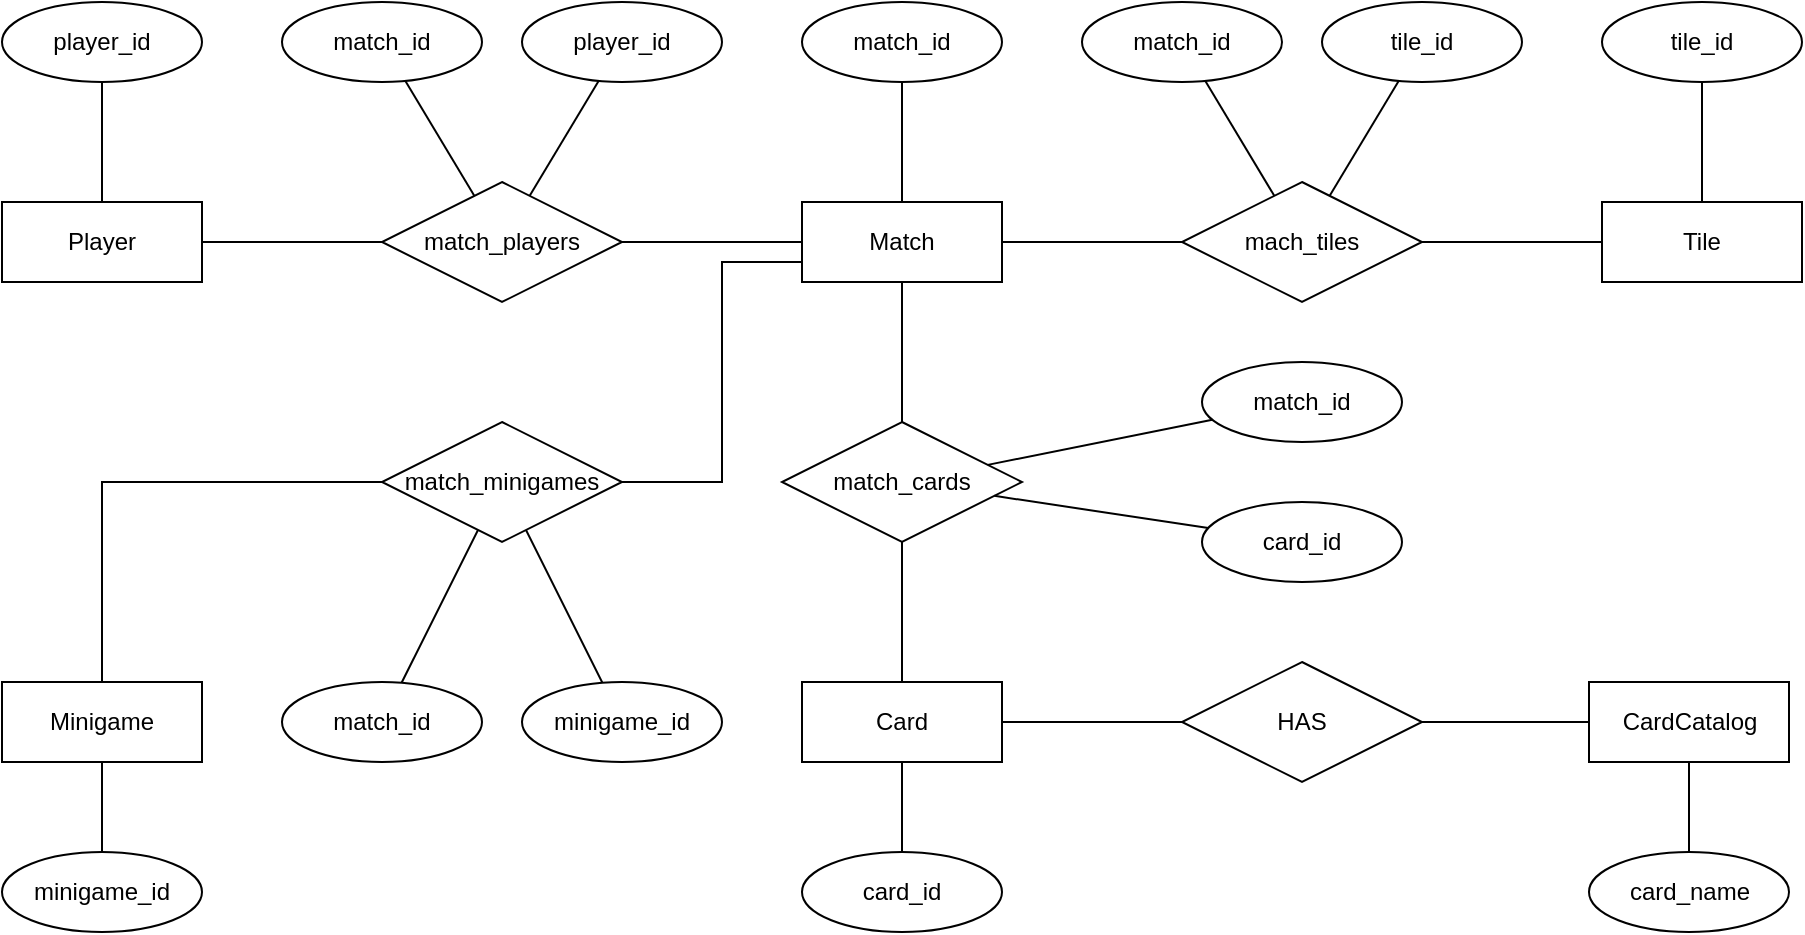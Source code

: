 <mxfile version="24.7.8">
  <diagram name="Página-1" id="SvWeqO9nMOtoNrPNNsVn">
    <mxGraphModel dx="1301" dy="674" grid="1" gridSize="10" guides="1" tooltips="1" connect="1" arrows="1" fold="1" page="1" pageScale="1" pageWidth="827" pageHeight="1169" math="0" shadow="0">
      <root>
        <mxCell id="0" />
        <mxCell id="1" parent="0" />
        <mxCell id="ZhLPCW02_AYtYWW3Vn-X-1" value="Player" style="whiteSpace=wrap;html=1;align=center;" parent="1" vertex="1">
          <mxGeometry x="-710" y="220" width="100" height="40" as="geometry" />
        </mxCell>
        <mxCell id="ZhLPCW02_AYtYWW3Vn-X-3" value="Match" style="whiteSpace=wrap;html=1;align=center;" parent="1" vertex="1">
          <mxGeometry x="-310" y="220" width="100" height="40" as="geometry" />
        </mxCell>
        <mxCell id="ZhLPCW02_AYtYWW3Vn-X-5" value="" style="endArrow=none;html=1;rounded=0;" parent="1" source="ZhLPCW02_AYtYWW3Vn-X-1" target="ZhLPCW02_AYtYWW3Vn-X-12" edge="1">
          <mxGeometry relative="1" as="geometry">
            <mxPoint x="-530" y="310" as="sourcePoint" />
            <mxPoint x="-370" y="310" as="targetPoint" />
          </mxGeometry>
        </mxCell>
        <mxCell id="ZhLPCW02_AYtYWW3Vn-X-6" value="" style="endArrow=none;html=1;rounded=0;" parent="1" source="ZhLPCW02_AYtYWW3Vn-X-12" target="ZhLPCW02_AYtYWW3Vn-X-3" edge="1">
          <mxGeometry relative="1" as="geometry">
            <mxPoint x="-570" y="250" as="sourcePoint" />
            <mxPoint x="-490" y="250" as="targetPoint" />
          </mxGeometry>
        </mxCell>
        <mxCell id="ZhLPCW02_AYtYWW3Vn-X-7" value="match_id" style="ellipse;whiteSpace=wrap;html=1;align=center;" parent="1" vertex="1">
          <mxGeometry x="-570" y="120" width="100" height="40" as="geometry" />
        </mxCell>
        <mxCell id="ZhLPCW02_AYtYWW3Vn-X-8" value="player_id" style="ellipse;whiteSpace=wrap;html=1;align=center;" parent="1" vertex="1">
          <mxGeometry x="-450" y="120" width="100" height="40" as="geometry" />
        </mxCell>
        <mxCell id="ZhLPCW02_AYtYWW3Vn-X-9" value="" style="endArrow=none;html=1;rounded=0;" parent="1" source="ZhLPCW02_AYtYWW3Vn-X-7" target="ZhLPCW02_AYtYWW3Vn-X-12" edge="1">
          <mxGeometry relative="1" as="geometry">
            <mxPoint x="-570" y="250" as="sourcePoint" />
            <mxPoint x="-490" y="250" as="targetPoint" />
          </mxGeometry>
        </mxCell>
        <mxCell id="ZhLPCW02_AYtYWW3Vn-X-10" value="" style="endArrow=none;html=1;rounded=0;" parent="1" source="ZhLPCW02_AYtYWW3Vn-X-8" target="ZhLPCW02_AYtYWW3Vn-X-12" edge="1">
          <mxGeometry relative="1" as="geometry">
            <mxPoint x="-499" y="149" as="sourcePoint" />
            <mxPoint x="-452" y="230" as="targetPoint" />
          </mxGeometry>
        </mxCell>
        <mxCell id="ZhLPCW02_AYtYWW3Vn-X-12" value="match_players" style="shape=rhombus;perimeter=rhombusPerimeter;whiteSpace=wrap;html=1;align=center;" parent="1" vertex="1">
          <mxGeometry x="-520" y="210" width="120" height="60" as="geometry" />
        </mxCell>
        <mxCell id="ZhLPCW02_AYtYWW3Vn-X-13" value="player_id" style="ellipse;whiteSpace=wrap;html=1;align=center;" parent="1" vertex="1">
          <mxGeometry x="-710" y="120" width="100" height="40" as="geometry" />
        </mxCell>
        <mxCell id="ZhLPCW02_AYtYWW3Vn-X-14" value="" style="endArrow=none;html=1;rounded=0;" parent="1" source="ZhLPCW02_AYtYWW3Vn-X-13" target="ZhLPCW02_AYtYWW3Vn-X-1" edge="1">
          <mxGeometry relative="1" as="geometry">
            <mxPoint x="-500" y="150" as="sourcePoint" />
            <mxPoint x="-462" y="226" as="targetPoint" />
          </mxGeometry>
        </mxCell>
        <mxCell id="ZhLPCW02_AYtYWW3Vn-X-15" value="match_id" style="ellipse;whiteSpace=wrap;html=1;align=center;" parent="1" vertex="1">
          <mxGeometry x="-310" y="120" width="100" height="40" as="geometry" />
        </mxCell>
        <mxCell id="ZhLPCW02_AYtYWW3Vn-X-16" value="" style="endArrow=none;html=1;rounded=0;" parent="1" source="ZhLPCW02_AYtYWW3Vn-X-3" target="ZhLPCW02_AYtYWW3Vn-X-15" edge="1">
          <mxGeometry relative="1" as="geometry">
            <mxPoint x="-650" y="170" as="sourcePoint" />
            <mxPoint x="-650" y="230" as="targetPoint" />
          </mxGeometry>
        </mxCell>
        <mxCell id="ZhLPCW02_AYtYWW3Vn-X-17" value="Tile" style="whiteSpace=wrap;html=1;align=center;" parent="1" vertex="1">
          <mxGeometry x="90" y="220" width="100" height="40" as="geometry" />
        </mxCell>
        <mxCell id="ZhLPCW02_AYtYWW3Vn-X-18" value="mach_tiles" style="shape=rhombus;perimeter=rhombusPerimeter;whiteSpace=wrap;html=1;align=center;" parent="1" vertex="1">
          <mxGeometry x="-120" y="210" width="120" height="60" as="geometry" />
        </mxCell>
        <mxCell id="ZhLPCW02_AYtYWW3Vn-X-19" value="" style="endArrow=none;html=1;rounded=0;" parent="1" source="ZhLPCW02_AYtYWW3Vn-X-3" target="ZhLPCW02_AYtYWW3Vn-X-18" edge="1">
          <mxGeometry relative="1" as="geometry">
            <mxPoint x="-250" y="230" as="sourcePoint" />
            <mxPoint x="-250" y="170" as="targetPoint" />
          </mxGeometry>
        </mxCell>
        <mxCell id="ZhLPCW02_AYtYWW3Vn-X-20" value="" style="endArrow=none;html=1;rounded=0;" parent="1" source="ZhLPCW02_AYtYWW3Vn-X-18" target="ZhLPCW02_AYtYWW3Vn-X-17" edge="1">
          <mxGeometry relative="1" as="geometry">
            <mxPoint x="-200" y="250" as="sourcePoint" />
            <mxPoint x="-110" y="250" as="targetPoint" />
          </mxGeometry>
        </mxCell>
        <mxCell id="ZhLPCW02_AYtYWW3Vn-X-21" value="tile_id" style="ellipse;whiteSpace=wrap;html=1;align=center;" parent="1" vertex="1">
          <mxGeometry x="-50" y="120" width="100" height="40" as="geometry" />
        </mxCell>
        <mxCell id="ZhLPCW02_AYtYWW3Vn-X-22" value="match_id" style="ellipse;whiteSpace=wrap;html=1;align=center;" parent="1" vertex="1">
          <mxGeometry x="-170" y="120" width="100" height="40" as="geometry" />
        </mxCell>
        <mxCell id="ZhLPCW02_AYtYWW3Vn-X-23" value="" style="endArrow=none;html=1;rounded=0;" parent="1" source="ZhLPCW02_AYtYWW3Vn-X-18" target="ZhLPCW02_AYtYWW3Vn-X-22" edge="1">
          <mxGeometry relative="1" as="geometry">
            <mxPoint x="-250" y="230" as="sourcePoint" />
            <mxPoint x="-250" y="170" as="targetPoint" />
          </mxGeometry>
        </mxCell>
        <mxCell id="ZhLPCW02_AYtYWW3Vn-X-24" value="" style="endArrow=none;html=1;rounded=0;" parent="1" source="ZhLPCW02_AYtYWW3Vn-X-18" target="ZhLPCW02_AYtYWW3Vn-X-21" edge="1">
          <mxGeometry relative="1" as="geometry">
            <mxPoint x="-64" y="227" as="sourcePoint" />
            <mxPoint x="-98" y="169" as="targetPoint" />
          </mxGeometry>
        </mxCell>
        <mxCell id="ZhLPCW02_AYtYWW3Vn-X-25" value="tile_id" style="ellipse;whiteSpace=wrap;html=1;align=center;" parent="1" vertex="1">
          <mxGeometry x="90" y="120" width="100" height="40" as="geometry" />
        </mxCell>
        <mxCell id="ZhLPCW02_AYtYWW3Vn-X-26" value="" style="endArrow=none;html=1;rounded=0;" parent="1" source="ZhLPCW02_AYtYWW3Vn-X-17" target="ZhLPCW02_AYtYWW3Vn-X-25" edge="1">
          <mxGeometry relative="1" as="geometry">
            <mxPoint x="94" y="217" as="sourcePoint" />
            <mxPoint x="42" y="169" as="targetPoint" />
          </mxGeometry>
        </mxCell>
        <mxCell id="ZhLPCW02_AYtYWW3Vn-X-27" value="CardCatalog" style="whiteSpace=wrap;html=1;align=center;" parent="1" vertex="1">
          <mxGeometry x="83.5" y="460" width="100" height="40" as="geometry" />
        </mxCell>
        <mxCell id="ZhLPCW02_AYtYWW3Vn-X-28" value="card_name" style="ellipse;whiteSpace=wrap;html=1;align=center;" parent="1" vertex="1">
          <mxGeometry x="83.5" y="545" width="100" height="40" as="geometry" />
        </mxCell>
        <mxCell id="ZhLPCW02_AYtYWW3Vn-X-29" value="" style="endArrow=none;html=1;rounded=0;" parent="1" source="ZhLPCW02_AYtYWW3Vn-X-27" target="ZhLPCW02_AYtYWW3Vn-X-28" edge="1">
          <mxGeometry relative="1" as="geometry">
            <mxPoint x="14" y="270" as="sourcePoint" />
            <mxPoint x="14" y="210" as="targetPoint" />
          </mxGeometry>
        </mxCell>
        <mxCell id="ZhLPCW02_AYtYWW3Vn-X-30" value="Card" style="whiteSpace=wrap;html=1;align=center;" parent="1" vertex="1">
          <mxGeometry x="-310" y="460" width="100" height="40" as="geometry" />
        </mxCell>
        <mxCell id="ZhLPCW02_AYtYWW3Vn-X-31" value="HAS" style="shape=rhombus;perimeter=rhombusPerimeter;whiteSpace=wrap;html=1;align=center;" parent="1" vertex="1">
          <mxGeometry x="-120" y="450" width="120" height="60" as="geometry" />
        </mxCell>
        <mxCell id="ZhLPCW02_AYtYWW3Vn-X-33" value="" style="endArrow=none;html=1;rounded=0;" parent="1" source="ZhLPCW02_AYtYWW3Vn-X-31" target="ZhLPCW02_AYtYWW3Vn-X-27" edge="1">
          <mxGeometry relative="1" as="geometry">
            <mxPoint x="-120" y="560" as="sourcePoint" />
            <mxPoint x="40" y="560" as="targetPoint" />
          </mxGeometry>
        </mxCell>
        <mxCell id="ZhLPCW02_AYtYWW3Vn-X-34" value="card_id" style="ellipse;whiteSpace=wrap;html=1;align=center;" parent="1" vertex="1">
          <mxGeometry x="-310" y="545" width="100" height="40" as="geometry" />
        </mxCell>
        <mxCell id="ZhLPCW02_AYtYWW3Vn-X-36" value="" style="endArrow=none;html=1;rounded=0;" parent="1" source="ZhLPCW02_AYtYWW3Vn-X-30" target="ZhLPCW02_AYtYWW3Vn-X-34" edge="1">
          <mxGeometry relative="1" as="geometry">
            <mxPoint x="-190" y="490" as="sourcePoint" />
            <mxPoint x="-110" y="490" as="targetPoint" />
          </mxGeometry>
        </mxCell>
        <mxCell id="ZhLPCW02_AYtYWW3Vn-X-37" value="" style="endArrow=none;html=1;rounded=0;" parent="1" source="ZhLPCW02_AYtYWW3Vn-X-30" target="ZhLPCW02_AYtYWW3Vn-X-31" edge="1">
          <mxGeometry relative="1" as="geometry">
            <mxPoint x="-240" y="510" as="sourcePoint" />
            <mxPoint x="-240" y="580" as="targetPoint" />
          </mxGeometry>
        </mxCell>
        <mxCell id="ZhLPCW02_AYtYWW3Vn-X-38" value="match_cards" style="shape=rhombus;perimeter=rhombusPerimeter;whiteSpace=wrap;html=1;align=center;" parent="1" vertex="1">
          <mxGeometry x="-320" y="330" width="120" height="60" as="geometry" />
        </mxCell>
        <mxCell id="ZhLPCW02_AYtYWW3Vn-X-39" value="" style="endArrow=none;html=1;rounded=0;" parent="1" source="ZhLPCW02_AYtYWW3Vn-X-3" target="ZhLPCW02_AYtYWW3Vn-X-38" edge="1">
          <mxGeometry relative="1" as="geometry">
            <mxPoint x="-200" y="250" as="sourcePoint" />
            <mxPoint x="-110" y="250" as="targetPoint" />
          </mxGeometry>
        </mxCell>
        <mxCell id="ZhLPCW02_AYtYWW3Vn-X-40" value="" style="endArrow=none;html=1;rounded=0;" parent="1" source="ZhLPCW02_AYtYWW3Vn-X-38" target="ZhLPCW02_AYtYWW3Vn-X-30" edge="1">
          <mxGeometry relative="1" as="geometry">
            <mxPoint x="-260.67" y="390" as="sourcePoint" />
            <mxPoint x="-260.67" y="460" as="targetPoint" />
          </mxGeometry>
        </mxCell>
        <mxCell id="ZhLPCW02_AYtYWW3Vn-X-41" value="Minigame" style="whiteSpace=wrap;html=1;align=center;" parent="1" vertex="1">
          <mxGeometry x="-710" y="460" width="100" height="40" as="geometry" />
        </mxCell>
        <mxCell id="ZhLPCW02_AYtYWW3Vn-X-42" value="minigame_id" style="ellipse;whiteSpace=wrap;html=1;align=center;" parent="1" vertex="1">
          <mxGeometry x="-710" y="545" width="100" height="40" as="geometry" />
        </mxCell>
        <mxCell id="ZhLPCW02_AYtYWW3Vn-X-44" value="" style="endArrow=none;html=1;rounded=0;" parent="1" source="ZhLPCW02_AYtYWW3Vn-X-41" target="ZhLPCW02_AYtYWW3Vn-X-42" edge="1">
          <mxGeometry relative="1" as="geometry">
            <mxPoint x="-650" y="170" as="sourcePoint" />
            <mxPoint x="-650" y="230" as="targetPoint" />
          </mxGeometry>
        </mxCell>
        <mxCell id="ZhLPCW02_AYtYWW3Vn-X-45" value="match_minigames" style="shape=rhombus;perimeter=rhombusPerimeter;whiteSpace=wrap;html=1;align=center;" parent="1" vertex="1">
          <mxGeometry x="-520" y="330" width="120" height="60" as="geometry" />
        </mxCell>
        <mxCell id="ZhLPCW02_AYtYWW3Vn-X-46" value="" style="endArrow=none;html=1;rounded=0;edgeStyle=orthogonalEdgeStyle;" parent="1" source="ZhLPCW02_AYtYWW3Vn-X-41" target="ZhLPCW02_AYtYWW3Vn-X-45" edge="1">
          <mxGeometry relative="1" as="geometry">
            <mxPoint x="-570" y="340" as="sourcePoint" />
            <mxPoint x="-410" y="340" as="targetPoint" />
            <Array as="points">
              <mxPoint x="-660" y="360" />
            </Array>
          </mxGeometry>
        </mxCell>
        <mxCell id="ZhLPCW02_AYtYWW3Vn-X-47" value="" style="endArrow=none;html=1;rounded=0;edgeStyle=orthogonalEdgeStyle;" parent="1" source="ZhLPCW02_AYtYWW3Vn-X-45" target="ZhLPCW02_AYtYWW3Vn-X-3" edge="1">
          <mxGeometry relative="1" as="geometry">
            <mxPoint x="-470" y="360" as="sourcePoint" />
            <mxPoint x="-477" y="386" as="targetPoint" />
            <Array as="points">
              <mxPoint x="-350" y="360" />
              <mxPoint x="-350" y="250" />
            </Array>
          </mxGeometry>
        </mxCell>
        <mxCell id="ZhLPCW02_AYtYWW3Vn-X-48" value="match_id" style="ellipse;whiteSpace=wrap;html=1;align=center;" parent="1" vertex="1">
          <mxGeometry x="-570" y="460" width="100" height="40" as="geometry" />
        </mxCell>
        <mxCell id="ZhLPCW02_AYtYWW3Vn-X-49" value="minigame_id" style="ellipse;whiteSpace=wrap;html=1;align=center;" parent="1" vertex="1">
          <mxGeometry x="-450" y="460" width="100" height="40" as="geometry" />
        </mxCell>
        <mxCell id="ZhLPCW02_AYtYWW3Vn-X-50" value="" style="endArrow=none;html=1;rounded=0;" parent="1" source="ZhLPCW02_AYtYWW3Vn-X-48" target="ZhLPCW02_AYtYWW3Vn-X-45" edge="1">
          <mxGeometry relative="1" as="geometry">
            <mxPoint x="-617" y="470" as="sourcePoint" />
            <mxPoint x="-477" y="386" as="targetPoint" />
          </mxGeometry>
        </mxCell>
        <mxCell id="ZhLPCW02_AYtYWW3Vn-X-51" value="" style="endArrow=none;html=1;rounded=0;" parent="1" source="ZhLPCW02_AYtYWW3Vn-X-49" target="ZhLPCW02_AYtYWW3Vn-X-45" edge="1">
          <mxGeometry relative="1" as="geometry">
            <mxPoint x="-500" y="470" as="sourcePoint" />
            <mxPoint x="-462" y="394" as="targetPoint" />
          </mxGeometry>
        </mxCell>
        <mxCell id="XgQ2IEZeBson2HsoLkvV-1" value="card_id" style="ellipse;whiteSpace=wrap;html=1;align=center;" vertex="1" parent="1">
          <mxGeometry x="-110" y="370" width="100" height="40" as="geometry" />
        </mxCell>
        <mxCell id="XgQ2IEZeBson2HsoLkvV-2" value="match_id" style="ellipse;whiteSpace=wrap;html=1;align=center;" vertex="1" parent="1">
          <mxGeometry x="-110" y="300" width="100" height="40" as="geometry" />
        </mxCell>
        <mxCell id="XgQ2IEZeBson2HsoLkvV-3" value="" style="endArrow=none;html=1;rounded=0;" edge="1" parent="1" source="XgQ2IEZeBson2HsoLkvV-2" target="ZhLPCW02_AYtYWW3Vn-X-38">
          <mxGeometry relative="1" as="geometry">
            <mxPoint x="-250" y="230" as="sourcePoint" />
            <mxPoint x="-250" y="170" as="targetPoint" />
          </mxGeometry>
        </mxCell>
        <mxCell id="XgQ2IEZeBson2HsoLkvV-4" value="" style="endArrow=none;html=1;rounded=0;" edge="1" parent="1" source="XgQ2IEZeBson2HsoLkvV-1" target="ZhLPCW02_AYtYWW3Vn-X-38">
          <mxGeometry relative="1" as="geometry">
            <mxPoint x="-95" y="339" as="sourcePoint" />
            <mxPoint x="-207" y="361" as="targetPoint" />
          </mxGeometry>
        </mxCell>
      </root>
    </mxGraphModel>
  </diagram>
</mxfile>
